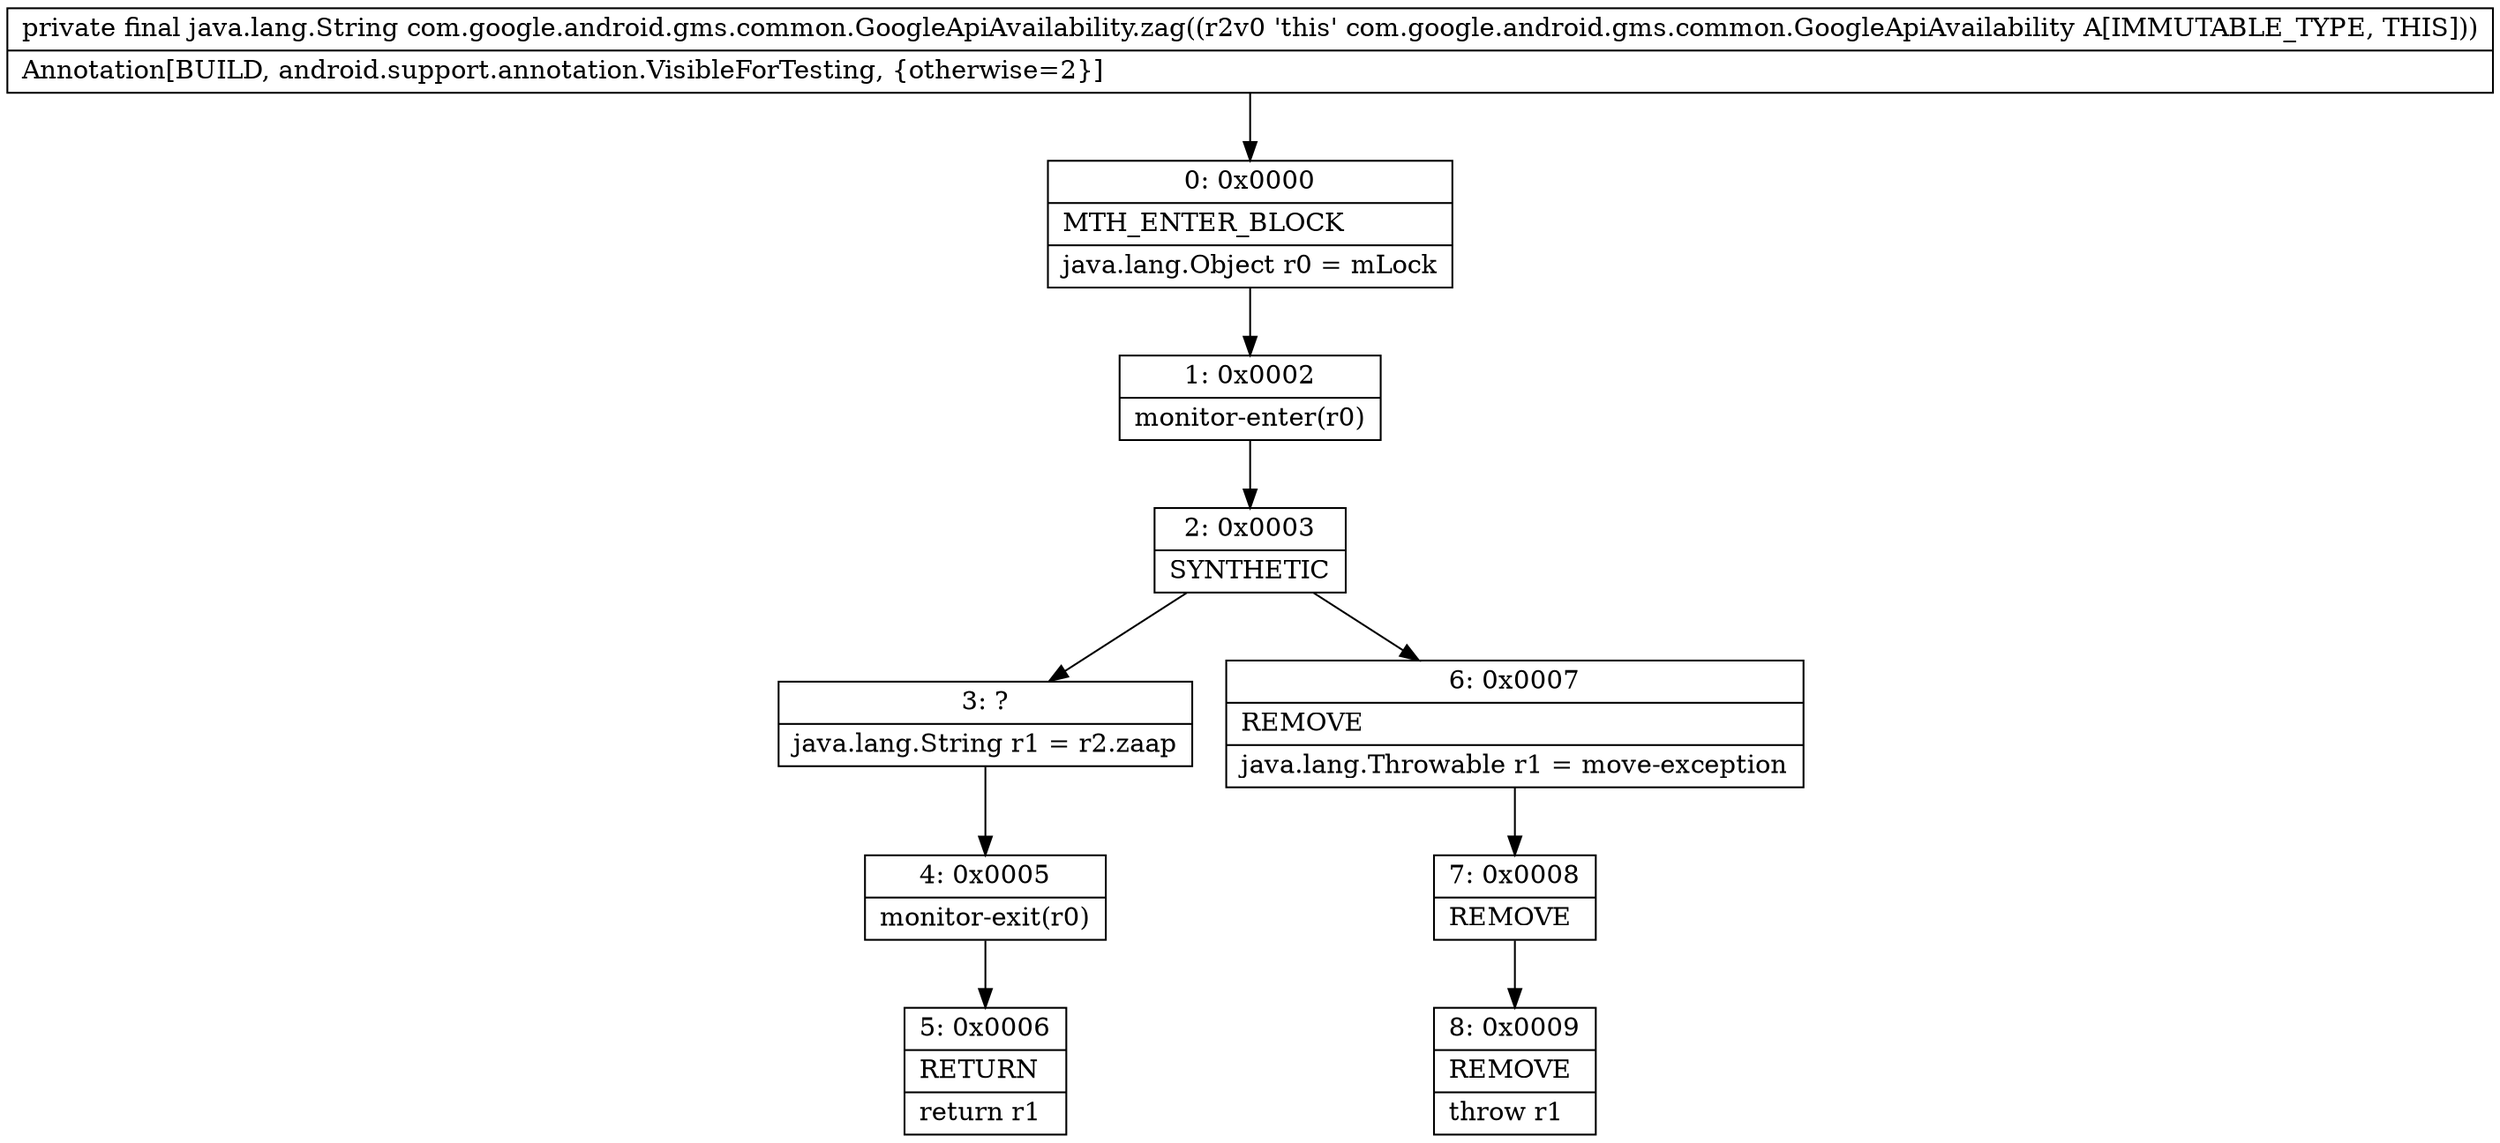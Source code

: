 digraph "CFG forcom.google.android.gms.common.GoogleApiAvailability.zag()Ljava\/lang\/String;" {
Node_0 [shape=record,label="{0\:\ 0x0000|MTH_ENTER_BLOCK\l|java.lang.Object r0 = mLock\l}"];
Node_1 [shape=record,label="{1\:\ 0x0002|monitor\-enter(r0)\l}"];
Node_2 [shape=record,label="{2\:\ 0x0003|SYNTHETIC\l}"];
Node_3 [shape=record,label="{3\:\ ?|java.lang.String r1 = r2.zaap\l}"];
Node_4 [shape=record,label="{4\:\ 0x0005|monitor\-exit(r0)\l}"];
Node_5 [shape=record,label="{5\:\ 0x0006|RETURN\l|return r1\l}"];
Node_6 [shape=record,label="{6\:\ 0x0007|REMOVE\l|java.lang.Throwable r1 = move\-exception\l}"];
Node_7 [shape=record,label="{7\:\ 0x0008|REMOVE\l}"];
Node_8 [shape=record,label="{8\:\ 0x0009|REMOVE\l|throw r1\l}"];
MethodNode[shape=record,label="{private final java.lang.String com.google.android.gms.common.GoogleApiAvailability.zag((r2v0 'this' com.google.android.gms.common.GoogleApiAvailability A[IMMUTABLE_TYPE, THIS]))  | Annotation[BUILD, android.support.annotation.VisibleForTesting, \{otherwise=2\}]\l}"];
MethodNode -> Node_0;
Node_0 -> Node_1;
Node_1 -> Node_2;
Node_2 -> Node_3;
Node_2 -> Node_6;
Node_3 -> Node_4;
Node_4 -> Node_5;
Node_6 -> Node_7;
Node_7 -> Node_8;
}

